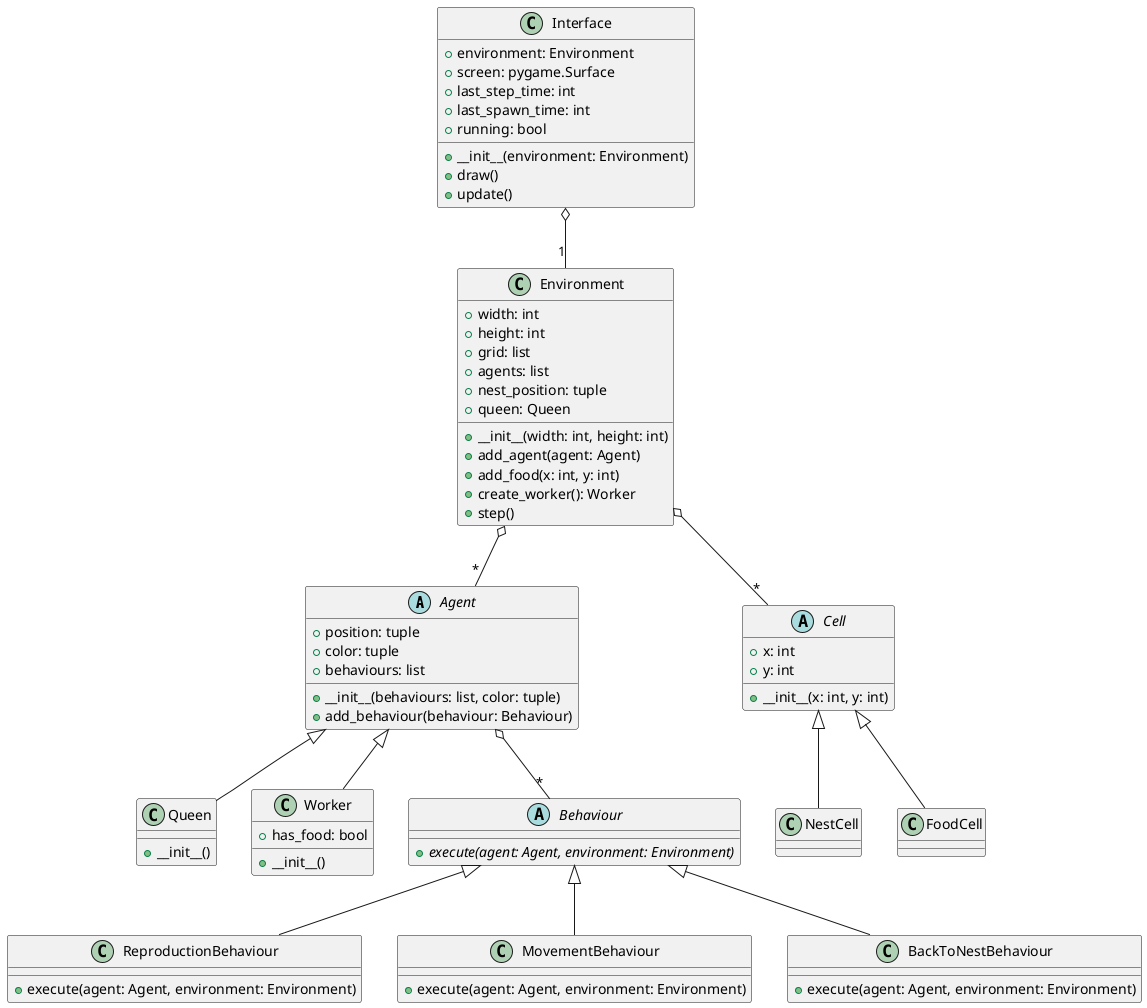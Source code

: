 @startuml Ant Farm Simulation

' Agents
abstract class Agent {
    + position: tuple
    + color: tuple
    + behaviours: list
    + __init__(behaviours: list, color: tuple)
    + add_behaviour(behaviour: Behaviour)
}

class Queen {
    + __init__()
}

class Worker {
    + has_food: bool
    + __init__()
}

' Behaviours
abstract class Behaviour {
    + {abstract} execute(agent: Agent, environment: Environment)
}

class ReproductionBehaviour {
    + execute(agent: Agent, environment: Environment)
}

class MovementBehaviour {
    + execute(agent: Agent, environment: Environment)
}

class BackToNestBehaviour {
    + execute(agent: Agent, environment: Environment)
}

' Cells
abstract class Cell {
    + x: int
    + y: int
    + __init__(x: int, y: int)
}

class NestCell {
}

class FoodCell {
}

' Environment
class Environment {
    + width: int
    + height: int
    + grid: list
    + agents: list
    + nest_position: tuple
    + queen: Queen
    + __init__(width: int, height: int)
    + add_agent(agent: Agent)
    + add_food(x: int, y: int)
    + create_worker(): Worker
    + step()
}

' Interface
class Interface {
    + environment: Environment
    + screen: pygame.Surface
    + last_step_time: int
    + last_spawn_time: int
    + running: bool
    + __init__(environment: Environment)
    + draw()
    + update()
}

' Relationships
Agent <|-- Queen
Agent <|-- Worker
Agent o-- "*" Behaviour

Behaviour <|-- ReproductionBehaviour
Behaviour <|-- MovementBehaviour
Behaviour <|-- BackToNestBehaviour

Cell <|-- NestCell
Cell <|-- FoodCell

Environment o-- "*" Agent
Environment o-- "*" Cell


Interface o-- "1" Environment

@enduml 